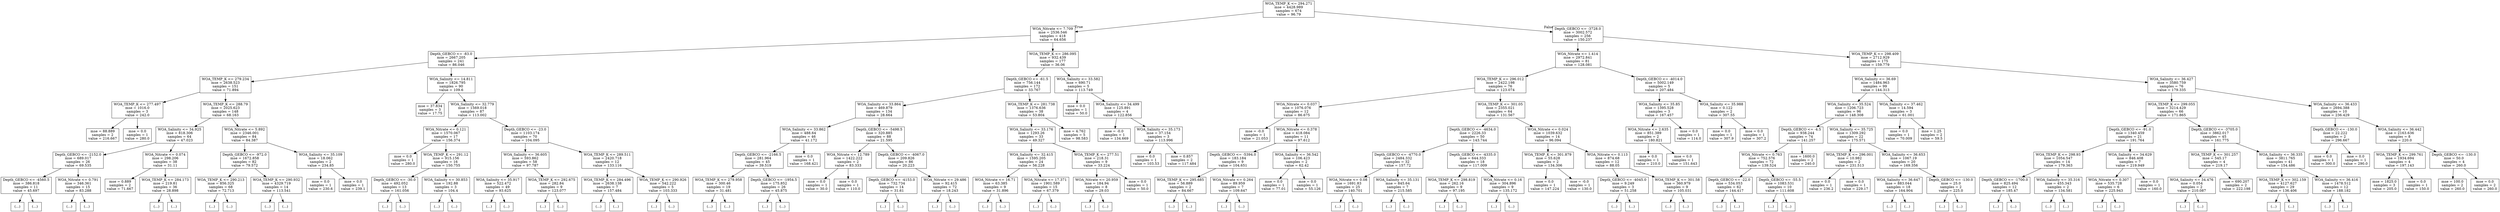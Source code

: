 digraph Tree {
node [shape=box] ;
0 [label="WOA_TEMP_K <= 294.271\nmse = 4428.989\nsamples = 674\nvalue = 96.79"] ;
1 [label="WOA_Nitrate <= 7.709\nmse = 2536.546\nsamples = 418\nvalue = 64.656"] ;
0 -> 1 [labeldistance=2.5, labelangle=45, headlabel="True"] ;
2 [label="Depth_GEBCO <= -83.0\nmse = 2667.205\nsamples = 241\nvalue = 86.046"] ;
1 -> 2 ;
3 [label="WOA_TEMP_K <= 279.234\nmse = 2638.523\nsamples = 151\nvalue = 71.894"] ;
2 -> 3 ;
4 [label="WOA_TEMP_K <= 277.497\nmse = 1016.0\nsamples = 3\nvalue = 242.0"] ;
3 -> 4 ;
5 [label="mse = 88.889\nsamples = 2\nvalue = 216.667"] ;
4 -> 5 ;
6 [label="mse = 0.0\nsamples = 1\nvalue = 280.0"] ;
4 -> 6 ;
7 [label="WOA_TEMP_K <= 288.79\nmse = 2025.623\nsamples = 148\nvalue = 68.163"] ;
3 -> 7 ;
8 [label="WOA_Salinity <= 34.925\nmse = 818.306\nsamples = 64\nvalue = 47.023"] ;
7 -> 8 ;
9 [label="Depth_GEBCO <= -2152.0\nmse = 689.017\nsamples = 26\nvalue = 69.535"] ;
8 -> 9 ;
10 [label="Depth_GEBCO <= -4560.5\nmse = 386.818\nsamples = 11\nvalue = 45.697"] ;
9 -> 10 ;
11 [label="(...)"] ;
10 -> 11 ;
22 [label="(...)"] ;
10 -> 22 ;
29 [label="WOA_Nitrate <= 0.791\nmse = 346.361\nsamples = 15\nvalue = 83.288"] ;
9 -> 29 ;
30 [label="(...)"] ;
29 -> 30 ;
33 [label="(...)"] ;
29 -> 33 ;
56 [label="WOA_Nitrate <= 0.074\nmse = 298.206\nsamples = 38\nvalue = 31.11"] ;
8 -> 56 ;
57 [label="mse = 0.889\nsamples = 2\nvalue = 71.667"] ;
56 -> 57 ;
58 [label="WOA_TEMP_K <= 284.173\nmse = 219.81\nsamples = 36\nvalue = 28.898"] ;
56 -> 58 ;
59 [label="(...)"] ;
58 -> 59 ;
84 [label="(...)"] ;
58 -> 84 ;
115 [label="WOA_Nitrate <= 5.892\nmse = 2346.001\nsamples = 84\nvalue = 84.387"] ;
7 -> 115 ;
116 [label="Depth_GEBCO <= -972.0\nmse = 1672.858\nsamples = 82\nvalue = 79.572"] ;
115 -> 116 ;
117 [label="WOA_TEMP_K <= 290.213\nmse = 856.325\nsamples = 68\nvalue = 72.713"] ;
116 -> 117 ;
118 [label="(...)"] ;
117 -> 118 ;
139 [label="(...)"] ;
117 -> 139 ;
234 [label="WOA_TEMP_K <= 290.932\nmse = 4329.719\nsamples = 14\nvalue = 113.541"] ;
116 -> 234 ;
235 [label="(...)"] ;
234 -> 235 ;
248 [label="(...)"] ;
234 -> 248 ;
257 [label="WOA_Salinity <= 35.109\nmse = 18.062\nsamples = 2\nvalue = 234.85"] ;
115 -> 257 ;
258 [label="mse = 0.0\nsamples = 1\nvalue = 230.6"] ;
257 -> 258 ;
259 [label="mse = 0.0\nsamples = 1\nvalue = 239.1"] ;
257 -> 259 ;
260 [label="WOA_Salinity <= 14.811\nmse = 1826.795\nsamples = 90\nvalue = 109.6"] ;
2 -> 260 ;
261 [label="mse = 37.834\nsamples = 3\nvalue = 17.75"] ;
260 -> 261 ;
262 [label="WOA_Salinity <= 32.779\nmse = 1569.018\nsamples = 87\nvalue = 113.002"] ;
260 -> 262 ;
263 [label="WOA_Nitrate <= 0.121\nmse = 1570.067\nsamples = 17\nvalue = 156.374"] ;
262 -> 263 ;
264 [label="mse = 0.0\nsamples = 1\nvalue = 280.0"] ;
263 -> 264 ;
265 [label="WOA_TEMP_K <= 291.12\nmse = 915.156\nsamples = 16\nvalue = 150.755"] ;
263 -> 265 ;
266 [label="Depth_GEBCO <= -30.0\nmse = 492.052\nsamples = 13\nvalue = 161.056"] ;
265 -> 266 ;
267 [label="(...)"] ;
266 -> 267 ;
272 [label="(...)"] ;
266 -> 272 ;
289 [label="WOA_Salinity <= 30.853\nmse = 192.88\nsamples = 3\nvalue = 104.4"] ;
265 -> 289 ;
290 [label="(...)"] ;
289 -> 290 ;
291 [label="(...)"] ;
289 -> 291 ;
294 [label="Depth_GEBCO <= -23.0\nmse = 1103.174\nsamples = 70\nvalue = 104.095"] ;
262 -> 294 ;
295 [label="WOA_Salinity <= 36.605\nmse = 593.862\nsamples = 58\nvalue = 97.787"] ;
294 -> 295 ;
296 [label="WOA_Salinity <= 35.917\nmse = 522.472\nsamples = 49\nvalue = 93.625"] ;
295 -> 296 ;
297 [label="(...)"] ;
296 -> 297 ;
376 [label="(...)"] ;
296 -> 376 ;
377 [label="WOA_TEMP_K <= 292.675\nmse = 282.84\nsamples = 9\nvalue = 123.077"] ;
295 -> 377 ;
378 [label="(...)"] ;
377 -> 378 ;
379 [label="(...)"] ;
377 -> 379 ;
382 [label="WOA_TEMP_K <= 289.511\nmse = 2420.718\nsamples = 12\nvalue = 133.116"] ;
294 -> 382 ;
383 [label="WOA_TEMP_K <= 284.496\nmse = 2638.138\nsamples = 7\nvalue = 157.484"] ;
382 -> 383 ;
384 [label="(...)"] ;
383 -> 384 ;
393 [label="(...)"] ;
383 -> 393 ;
396 [label="WOA_TEMP_K <= 290.926\nmse = 542.222\nsamples = 5\nvalue = 103.333"] ;
382 -> 396 ;
397 [label="(...)"] ;
396 -> 397 ;
400 [label="(...)"] ;
396 -> 400 ;
405 [label="WOA_TEMP_K <= 286.095\nmse = 932.439\nsamples = 177\nvalue = 36.06"] ;
1 -> 405 ;
406 [label="Depth_GEBCO <= -61.5\nmse = 756.144\nsamples = 172\nvalue = 33.767"] ;
405 -> 406 ;
407 [label="WOA_Salinity <= 33.864\nmse = 469.879\nsamples = 134\nvalue = 28.664"] ;
406 -> 407 ;
408 [label="WOA_Salinity <= 33.862\nmse = 488.64\nsamples = 46\nvalue = 41.172"] ;
407 -> 408 ;
409 [label="Depth_GEBCO <= -2166.5\nmse = 281.964\nsamples = 45\nvalue = 39.519"] ;
408 -> 409 ;
410 [label="WOA_TEMP_K <= 279.958\nmse = 300.46\nsamples = 19\nvalue = 31.481"] ;
409 -> 410 ;
411 [label="(...)"] ;
410 -> 411 ;
446 [label="(...)"] ;
410 -> 446 ;
447 [label="Depth_GEBCO <= -1954.5\nmse = 175.852\nsamples = 26\nvalue = 45.875"] ;
409 -> 447 ;
448 [label="(...)"] ;
447 -> 448 ;
449 [label="(...)"] ;
447 -> 449 ;
486 [label="mse = 0.0\nsamples = 1\nvalue = 168.421"] ;
408 -> 486 ;
487 [label="Depth_GEBCO <= -5498.5\nmse = 320.885\nsamples = 88\nvalue = 21.595"] ;
407 -> 487 ;
488 [label="WOA_Nitrate <= 12.789\nmse = 1422.222\nsamples = 2\nvalue = 83.333"] ;
487 -> 488 ;
489 [label="mse = 0.0\nsamples = 1\nvalue = 30.0"] ;
488 -> 489 ;
490 [label="mse = 0.0\nsamples = 1\nvalue = 110.0"] ;
488 -> 490 ;
491 [label="Depth_GEBCO <= -4067.0\nmse = 209.826\nsamples = 86\nvalue = 20.223"] ;
487 -> 491 ;
492 [label="Depth_GEBCO <= -4153.0\nmse = 732.734\nsamples = 14\nvalue = 31.61"] ;
491 -> 492 ;
493 [label="(...)"] ;
492 -> 493 ;
518 [label="(...)"] ;
492 -> 518 ;
519 [label="WOA_Nitrate <= 29.486\nmse = 92.415\nsamples = 72\nvalue = 18.243"] ;
491 -> 519 ;
520 [label="(...)"] ;
519 -> 520 ;
611 [label="(...)"] ;
519 -> 611 ;
612 [label="WOA_TEMP_K <= 281.738\nmse = 1376.636\nsamples = 38\nvalue = 53.804"] ;
406 -> 612 ;
613 [label="WOA_Salinity <= 33.176\nmse = 1293.26\nsamples = 33\nvalue = 49.327"] ;
612 -> 613 ;
614 [label="WOA_Salinity <= 32.415\nmse = 1595.205\nsamples = 24\nvalue = 56.228"] ;
613 -> 614 ;
615 [label="WOA_Nitrate <= 16.71\nmse = 63.385\nsamples = 9\nvalue = 31.896"] ;
614 -> 615 ;
616 [label="(...)"] ;
615 -> 616 ;
617 [label="(...)"] ;
615 -> 617 ;
618 [label="WOA_Nitrate <= 17.371\nmse = 1901.589\nsamples = 15\nvalue = 67.379"] ;
614 -> 618 ;
619 [label="(...)"] ;
618 -> 619 ;
622 [label="(...)"] ;
618 -> 622 ;
623 [label="WOA_TEMP_K <= 277.51\nmse = 218.31\nsamples = 9\nvalue = 33.224"] ;
613 -> 623 ;
624 [label="WOA_Nitrate <= 20.959\nmse = 184.94\nsamples = 8\nvalue = 29.03"] ;
623 -> 624 ;
625 [label="(...)"] ;
624 -> 625 ;
630 [label="(...)"] ;
624 -> 630 ;
637 [label="mse = 0.0\nsamples = 1\nvalue = 50.0"] ;
623 -> 637 ;
638 [label="mse = 4.762\nsamples = 5\nvalue = 98.583"] ;
612 -> 638 ;
639 [label="WOA_Salinity <= 33.582\nmse = 690.71\nsamples = 5\nvalue = 113.749"] ;
405 -> 639 ;
640 [label="mse = 0.0\nsamples = 1\nvalue = 50.0"] ;
639 -> 640 ;
641 [label="WOA_Salinity <= 34.499\nmse = 125.891\nsamples = 4\nvalue = 122.856"] ;
639 -> 641 ;
642 [label="mse = -0.0\nsamples = 1\nvalue = 134.669"] ;
641 -> 642 ;
643 [label="WOA_Salinity <= 35.173\nmse = 37.154\nsamples = 3\nvalue = 113.996"] ;
641 -> 643 ;
644 [label="mse = 0.0\nsamples = 1\nvalue = 103.53"] ;
643 -> 644 ;
645 [label="mse = 0.857\nsamples = 2\nvalue = 117.484"] ;
643 -> 645 ;
646 [label="Depth_GEBCO <= -3728.0\nmse = 3002.572\nsamples = 256\nvalue = 150.237"] ;
0 -> 646 [labeldistance=2.5, labelangle=-45, headlabel="False"] ;
647 [label="WOA_Nitrate <= 1.414\nmse = 2972.841\nsamples = 81\nvalue = 128.081"] ;
646 -> 647 ;
648 [label="WOA_TEMP_K <= 296.012\nmse = 2422.198\nsamples = 76\nvalue = 123.074"] ;
647 -> 648 ;
649 [label="WOA_Nitrate <= 0.037\nmse = 1076.076\nsamples = 12\nvalue = 86.675"] ;
648 -> 649 ;
650 [label="mse = -0.0\nsamples = 1\nvalue = 21.053"] ;
649 -> 650 ;
651 [label="WOA_Nitrate <= 0.378\nmse = 418.084\nsamples = 11\nvalue = 97.612"] ;
649 -> 651 ;
652 [label="Depth_GEBCO <= -5394.0\nmse = 183.184\nsamples = 9\nvalue = 104.651"] ;
651 -> 652 ;
653 [label="WOA_TEMP_K <= 295.685\nmse = 56.889\nsamples = 2\nvalue = 84.667"] ;
652 -> 653 ;
654 [label="(...)"] ;
653 -> 654 ;
655 [label="(...)"] ;
653 -> 655 ;
656 [label="WOA_Nitrate <= 0.264\nmse = 89.959\nsamples = 7\nvalue = 109.647"] ;
652 -> 656 ;
657 [label="(...)"] ;
656 -> 657 ;
668 [label="(...)"] ;
656 -> 668 ;
669 [label="WOA_Salinity <= 36.542\nmse = 106.423\nsamples = 2\nvalue = 62.42"] ;
651 -> 669 ;
670 [label="mse = 0.0\nsamples = 1\nvalue = 77.01"] ;
669 -> 670 ;
671 [label="mse = 0.0\nsamples = 1\nvalue = 55.126"] ;
669 -> 671 ;
672 [label="WOA_TEMP_K <= 301.05\nmse = 2355.021\nsamples = 64\nvalue = 131.567"] ;
648 -> 672 ;
673 [label="Depth_GEBCO <= -4634.0\nmse = 2226.33\nsamples = 50\nvalue = 143.744"] ;
672 -> 673 ;
674 [label="Depth_GEBCO <= -4770.0\nmse = 2484.332\nsamples = 32\nvalue = 157.72"] ;
673 -> 674 ;
675 [label="WOA_Nitrate <= 0.08\nmse = 1691.83\nsamples = 25\nvalue = 140.701"] ;
674 -> 675 ;
676 [label="(...)"] ;
675 -> 676 ;
695 [label="(...)"] ;
675 -> 695 ;
724 [label="WOA_Salinity <= 35.131\nmse = 845.64\nsamples = 7\nvalue = 215.585"] ;
674 -> 724 ;
725 [label="(...)"] ;
724 -> 725 ;
732 [label="(...)"] ;
724 -> 732 ;
733 [label="Depth_GEBCO <= -4335.0\nmse = 644.333\nsamples = 18\nvalue = 117.009"] ;
673 -> 733 ;
734 [label="WOA_TEMP_K <= 298.819\nmse = 262.16\nsamples = 9\nvalue = 97.195"] ;
733 -> 734 ;
735 [label="(...)"] ;
734 -> 735 ;
742 [label="(...)"] ;
734 -> 742 ;
749 [label="WOA_Nitrate <= 0.16\nmse = 304.896\nsamples = 9\nvalue = 135.172"] ;
733 -> 749 ;
750 [label="(...)"] ;
749 -> 750 ;
757 [label="(...)"] ;
749 -> 757 ;
766 [label="WOA_Nitrate <= 0.024\nmse = 1039.632\nsamples = 14\nvalue = 96.094"] ;
672 -> 766 ;
767 [label="WOA_TEMP_K <= 301.879\nmse = 55.628\nsamples = 2\nvalue = 134.306"] ;
766 -> 767 ;
768 [label="mse = 0.0\nsamples = 1\nvalue = 147.224"] ;
767 -> 768 ;
769 [label="mse = -0.0\nsamples = 1\nvalue = 130.0"] ;
767 -> 769 ;
770 [label="WOA_Nitrate <= 0.113\nmse = 874.68\nsamples = 12\nvalue = 88.05"] ;
766 -> 770 ;
771 [label="Depth_GEBCO <= -4045.0\nmse = 9.249\nsamples = 3\nvalue = 51.258"] ;
770 -> 771 ;
772 [label="(...)"] ;
771 -> 772 ;
775 [label="(...)"] ;
771 -> 775 ;
776 [label="WOA_TEMP_K <= 301.58\nmse = 360.979\nsamples = 9\nvalue = 105.031"] ;
770 -> 776 ;
777 [label="(...)"] ;
776 -> 777 ;
782 [label="(...)"] ;
776 -> 782 ;
793 [label="Depth_GEBCO <= -4014.0\nmse = 5002.149\nsamples = 5\nvalue = 207.484"] ;
647 -> 793 ;
794 [label="WOA_Salinity <= 35.85\nmse = 1395.528\nsamples = 3\nvalue = 167.457"] ;
793 -> 794 ;
795 [label="WOA_Nitrate <= 2.635\nmse = 851.389\nsamples = 2\nvalue = 180.821"] ;
794 -> 795 ;
796 [label="mse = 0.0\nsamples = 1\nvalue = 210.0"] ;
795 -> 796 ;
797 [label="mse = 0.0\nsamples = 1\nvalue = 151.643"] ;
795 -> 797 ;
798 [label="mse = 0.0\nsamples = 1\nvalue = 114.0"] ;
794 -> 798 ;
799 [label="WOA_Salinity <= 35.988\nmse = 0.122\nsamples = 2\nvalue = 307.55"] ;
793 -> 799 ;
800 [label="mse = 0.0\nsamples = 1\nvalue = 307.9"] ;
799 -> 800 ;
801 [label="mse = 0.0\nsamples = 1\nvalue = 307.2"] ;
799 -> 801 ;
802 [label="WOA_TEMP_K <= 298.409\nmse = 2712.929\nsamples = 175\nvalue = 159.779"] ;
646 -> 802 ;
803 [label="WOA_Salinity <= 36.69\nmse = 1484.963\nsamples = 99\nvalue = 144.313"] ;
802 -> 803 ;
804 [label="WOA_Salinity <= 35.524\nmse = 1206.723\nsamples = 96\nvalue = 148.308"] ;
803 -> 804 ;
805 [label="Depth_GEBCO <= -4.5\nmse = 938.244\nsamples = 74\nvalue = 141.257"] ;
804 -> 805 ;
806 [label="WOA_Nitrate <= 0.763\nmse = 752.576\nsamples = 72\nvalue = 139.524"] ;
805 -> 806 ;
807 [label="Depth_GEBCO <= -22.0\nmse = 534.053\nsamples = 62\nvalue = 144.417"] ;
806 -> 807 ;
808 [label="(...)"] ;
807 -> 808 ;
873 [label="(...)"] ;
807 -> 873 ;
886 [label="Depth_GEBCO <= -55.5\nmse = 1083.531\nsamples = 10\nvalue = 111.608"] ;
806 -> 886 ;
887 [label="(...)"] ;
886 -> 887 ;
898 [label="(...)"] ;
886 -> 898 ;
903 [label="mse = 1600.0\nsamples = 2\nvalue = 240.0"] ;
805 -> 903 ;
904 [label="WOA_Salinity <= 35.725\nmse = 1309.292\nsamples = 22\nvalue = 175.571"] ;
804 -> 904 ;
905 [label="WOA_TEMP_K <= 296.001\nmse = 10.982\nsamples = 2\nvalue = 231.513"] ;
904 -> 905 ;
906 [label="mse = 0.0\nsamples = 1\nvalue = 236.2"] ;
905 -> 906 ;
907 [label="mse = 0.0\nsamples = 1\nvalue = 229.17"] ;
905 -> 907 ;
908 [label="WOA_Salinity <= 36.653\nmse = 1067.19\nsamples = 20\nvalue = 169.356"] ;
904 -> 908 ;
909 [label="WOA_Salinity <= 36.647\nmse = 883.044\nsamples = 18\nvalue = 164.904"] ;
908 -> 909 ;
910 [label="(...)"] ;
909 -> 910 ;
935 [label="(...)"] ;
909 -> 935 ;
936 [label="Depth_GEBCO <= -130.0\nmse = 25.0\nsamples = 2\nvalue = 225.0"] ;
908 -> 936 ;
937 [label="(...)"] ;
936 -> 937 ;
938 [label="(...)"] ;
936 -> 938 ;
939 [label="WOA_Salinity <= 37.462\nmse = 14.594\nsamples = 3\nvalue = 61.001"] ;
803 -> 939 ;
940 [label="mse = 0.0\nsamples = 1\nvalue = 70.009"] ;
939 -> 940 ;
941 [label="mse = 1.25\nsamples = 2\nvalue = 59.5"] ;
939 -> 941 ;
942 [label="WOA_Salinity <= 36.427\nmse = 3580.759\nsamples = 76\nvalue = 179.335"] ;
802 -> 942 ;
943 [label="WOA_TEMP_K <= 299.055\nmse = 3214.429\nsamples = 66\nvalue = 171.865"] ;
942 -> 943 ;
944 [label="Depth_GEBCO <= -91.0\nmse = 1340.459\nsamples = 21\nvalue = 191.764"] ;
943 -> 944 ;
945 [label="WOA_TEMP_K <= 298.93\nmse = 1054.547\nsamples = 14\nvalue = 179.363"] ;
944 -> 945 ;
946 [label="Depth_GEBCO <= -1700.0\nmse = 825.494\nsamples = 12\nvalue = 185.47"] ;
945 -> 946 ;
947 [label="(...)"] ;
946 -> 947 ;
956 [label="(...)"] ;
946 -> 956 ;
959 [label="WOA_Salinity <= 35.316\nmse = 455.343\nsamples = 2\nvalue = 134.581"] ;
945 -> 959 ;
960 [label="(...)"] ;
959 -> 960 ;
961 [label="(...)"] ;
959 -> 961 ;
962 [label="WOA_Salinity <= 34.629\nmse = 846.408\nsamples = 7\nvalue = 219.949"] ;
944 -> 962 ;
963 [label="WOA_Nitrate <= 0.307\nmse = 535.728\nsamples = 6\nvalue = 225.943"] ;
962 -> 963 ;
964 [label="(...)"] ;
963 -> 964 ;
969 [label="(...)"] ;
963 -> 969 ;
970 [label="mse = 0.0\nsamples = 1\nvalue = 160.0"] ;
962 -> 970 ;
971 [label="Depth_GEBCO <= -3705.0\nmse = 3862.017\nsamples = 45\nvalue = 161.775"] ;
943 -> 971 ;
972 [label="WOA_TEMP_K <= 301.257\nmse = 545.17\nsamples = 4\nvalue = 219.17"] ;
971 -> 972 ;
973 [label="WOA_Salinity <= 34.476\nmse = 0.054\nsamples = 2\nvalue = 210.087"] ;
972 -> 973 ;
974 [label="(...)"] ;
973 -> 974 ;
975 [label="(...)"] ;
973 -> 975 ;
976 [label="mse = 690.207\nsamples = 2\nvalue = 222.198"] ;
972 -> 976 ;
977 [label="WOA_Salinity <= 36.335\nmse = 3811.765\nsamples = 41\nvalue = 154.486"] ;
971 -> 977 ;
978 [label="WOA_TEMP_K <= 302.159\nmse = 4127.627\nsamples = 29\nvalue = 136.406"] ;
977 -> 978 ;
979 [label="(...)"] ;
978 -> 979 ;
1022 [label="(...)"] ;
978 -> 1022 ;
1029 [label="WOA_Salinity <= 36.416\nmse = 1478.512\nsamples = 12\nvalue = 188.182"] ;
977 -> 1029 ;
1030 [label="(...)"] ;
1029 -> 1030 ;
1035 [label="(...)"] ;
1029 -> 1035 ;
1038 [label="WOA_Salinity <= 36.433\nmse = 2694.388\nsamples = 10\nvalue = 236.429"] ;
942 -> 1038 ;
1039 [label="Depth_GEBCO <= -130.0\nmse = 22.222\nsamples = 2\nvalue = 296.667"] ;
1038 -> 1039 ;
1040 [label="mse = 0.0\nsamples = 1\nvalue = 300.0"] ;
1039 -> 1040 ;
1041 [label="mse = 0.0\nsamples = 1\nvalue = 290.0"] ;
1039 -> 1041 ;
1042 [label="WOA_Salinity <= 36.442\nmse = 2163.636\nsamples = 8\nvalue = 220.0"] ;
1038 -> 1042 ;
1043 [label="WOA_TEMP_K <= 299.761\nmse = 1934.694\nsamples = 4\nvalue = 197.143"] ;
1042 -> 1043 ;
1044 [label="mse = 1825.0\nsamples = 3\nvalue = 205.0"] ;
1043 -> 1044 ;
1045 [label="mse = 0.0\nsamples = 1\nvalue = 150.0"] ;
1043 -> 1045 ;
1046 [label="Depth_GEBCO <= -130.0\nmse = 50.0\nsamples = 4\nvalue = 260.0"] ;
1042 -> 1046 ;
1047 [label="mse = 100.0\nsamples = 2\nvalue = 260.0"] ;
1046 -> 1047 ;
1048 [label="mse = 0.0\nsamples = 2\nvalue = 260.0"] ;
1046 -> 1048 ;
}